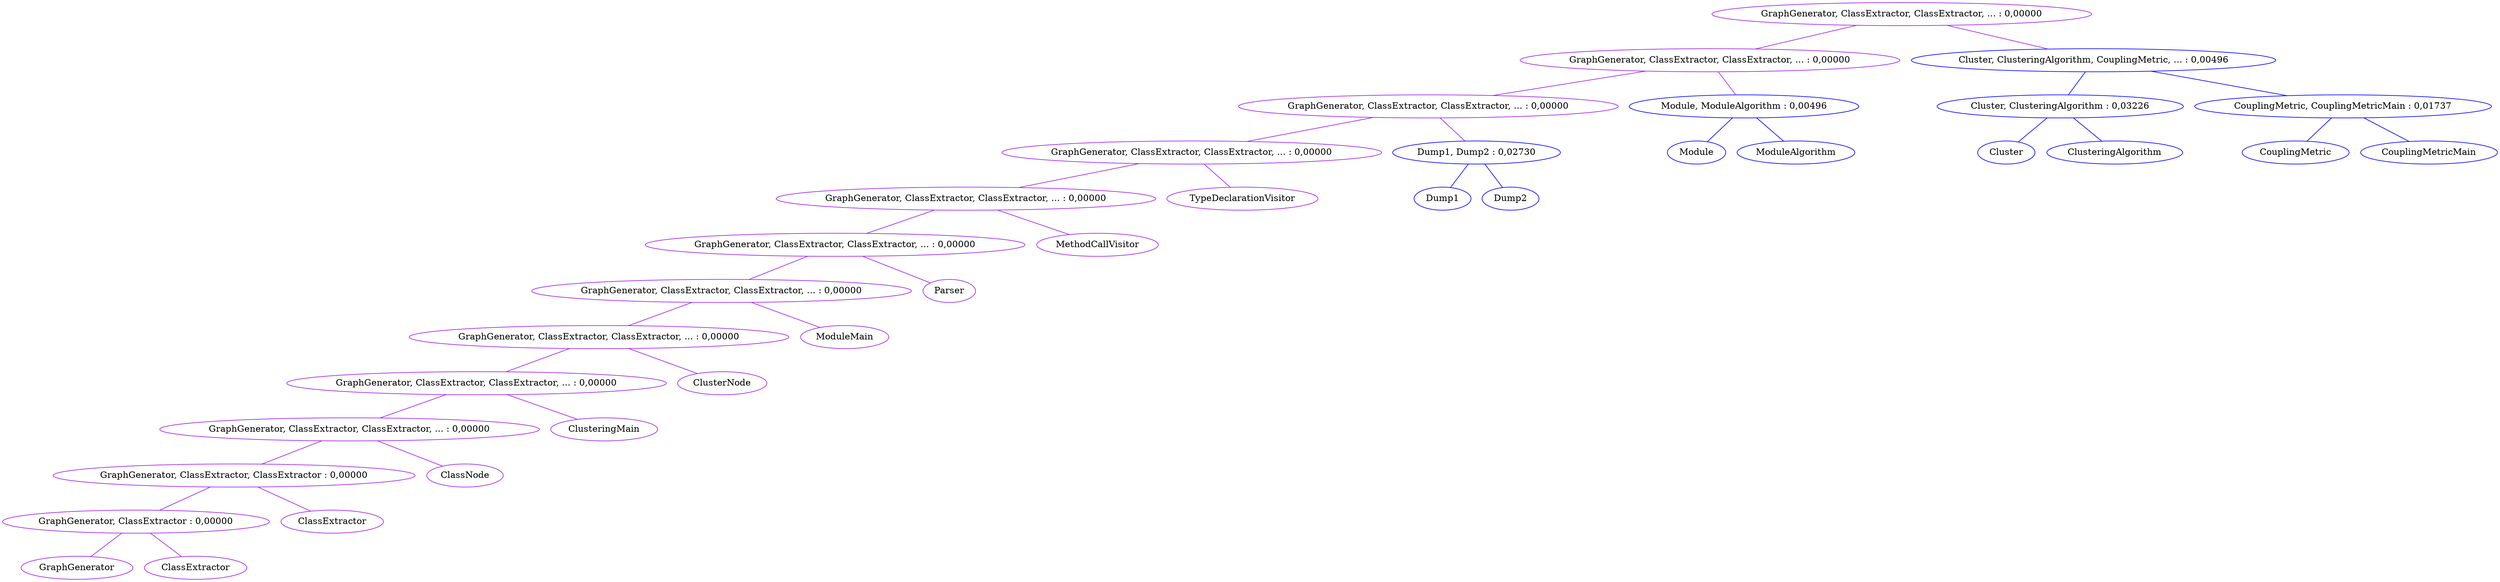 digraph Dendrogramme {
  0 [label="GraphGenerator, ClassExtractor, ClassExtractor, ... : 0,00000", color="purple"];
  1 [label="GraphGenerator, ClassExtractor, ClassExtractor, ... : 0,00000", color="purple"];
  2 [label="GraphGenerator, ClassExtractor, ClassExtractor, ... : 0,00000", color="purple"];
  3 [label="GraphGenerator, ClassExtractor, ClassExtractor, ... : 0,00000", color="purple"];
  4 [label="GraphGenerator, ClassExtractor, ClassExtractor, ... : 0,00000", color="purple"];
  5 [label="GraphGenerator, ClassExtractor, ClassExtractor, ... : 0,00000", color="purple"];
  6 [label="GraphGenerator, ClassExtractor, ClassExtractor, ... : 0,00000", color="purple"];
  7 [label="GraphGenerator, ClassExtractor, ClassExtractor, ... : 0,00000", color="purple"];
  8 [label="GraphGenerator, ClassExtractor, ClassExtractor, ... : 0,00000", color="purple"];
  9 [label="GraphGenerator, ClassExtractor, ClassExtractor, ... : 0,00000", color="purple"];
  10 [label="GraphGenerator, ClassExtractor, ClassExtractor : 0,00000", color="purple"];
  11 [label="GraphGenerator, ClassExtractor : 0,00000", color="purple"];
  12 [label="GraphGenerator", color="purple"];
  11 -> 12 [dir=none color="purple"];
  13 [label="ClassExtractor", color="purple"];
  11 -> 13 [dir=none color="purple"];
  10 -> 11 [dir=none color="purple"];
  14 [label="ClassExtractor", color="purple"];
  10 -> 14 [dir=none color="purple"];
  9 -> 10 [dir=none color="purple"];
  15 [label="ClassNode", color="purple"];
  9 -> 15 [dir=none color="purple"];
  8 -> 9 [dir=none color="purple"];
  16 [label="ClusteringMain", color="purple"];
  8 -> 16 [dir=none color="purple"];
  7 -> 8 [dir=none color="purple"];
  17 [label="ClusterNode", color="purple"];
  7 -> 17 [dir=none color="purple"];
  6 -> 7 [dir=none color="purple"];
  18 [label="ModuleMain", color="purple"];
  6 -> 18 [dir=none color="purple"];
  5 -> 6 [dir=none color="purple"];
  19 [label="Parser", color="purple"];
  5 -> 19 [dir=none color="purple"];
  4 -> 5 [dir=none color="purple"];
  20 [label="MethodCallVisitor", color="purple"];
  4 -> 20 [dir=none color="purple"];
  3 -> 4 [dir=none color="purple"];
  21 [label="TypeDeclarationVisitor", color="purple"];
  3 -> 21 [dir=none color="purple"];
  2 -> 3 [dir=none color="purple"];
  22 [label="Dump1, Dump2 : 0,02730", color="blue"];
  23 [label="Dump1", color="blue"];
  22 -> 23 [dir=none color="blue"];
  24 [label="Dump2", color="blue"];
  22 -> 24 [dir=none color="blue"];
  2 -> 22 [dir=none color="purple"];
  1 -> 2 [dir=none color="purple"];
  25 [label="Module, ModuleAlgorithm : 0,00496", color="blue"];
  26 [label="Module", color="blue"];
  25 -> 26 [dir=none color="blue"];
  27 [label="ModuleAlgorithm", color="blue"];
  25 -> 27 [dir=none color="blue"];
  1 -> 25 [dir=none color="purple"];
  0 -> 1 [dir=none color="purple"];
  28 [label="Cluster, ClusteringAlgorithm, CouplingMetric, ... : 0,00496", color="blue"];
  29 [label="Cluster, ClusteringAlgorithm : 0,03226", color="blue"];
  30 [label="Cluster", color="blue"];
  29 -> 30 [dir=none color="blue"];
  31 [label="ClusteringAlgorithm", color="blue"];
  29 -> 31 [dir=none color="blue"];
  28 -> 29 [dir=none color="blue"];
  32 [label="CouplingMetric, CouplingMetricMain : 0,01737", color="blue"];
  33 [label="CouplingMetric", color="blue"];
  32 -> 33 [dir=none color="blue"];
  34 [label="CouplingMetricMain", color="blue"];
  32 -> 34 [dir=none color="blue"];
  28 -> 32 [dir=none color="blue"];
  0 -> 28 [dir=none color="purple"];
}
